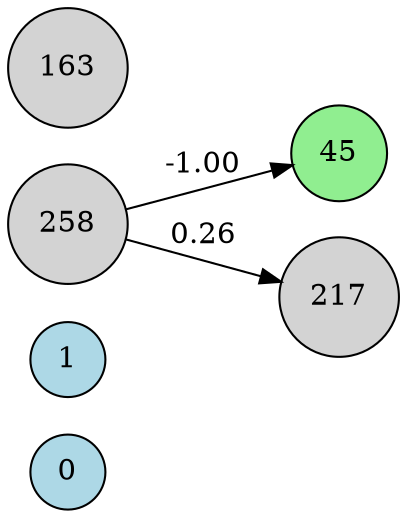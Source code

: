 digraph neat {
  rankdir=LR;
  node [shape=circle];
  node0 [label="0", style=filled, fillcolor=lightblue];
  node1 [label="1", style=filled, fillcolor=lightblue];
  node45 [label="45", style=filled, fillcolor=lightgreen];
  node163 [label="163", style=filled, fillcolor=lightgray];
  node217 [label="217", style=filled, fillcolor=lightgray];
  node258 [label="258", style=filled, fillcolor=lightgray];
  node258 -> node45 [label="-1.00"];
  node258 -> node217 [label="0.26"];
}
